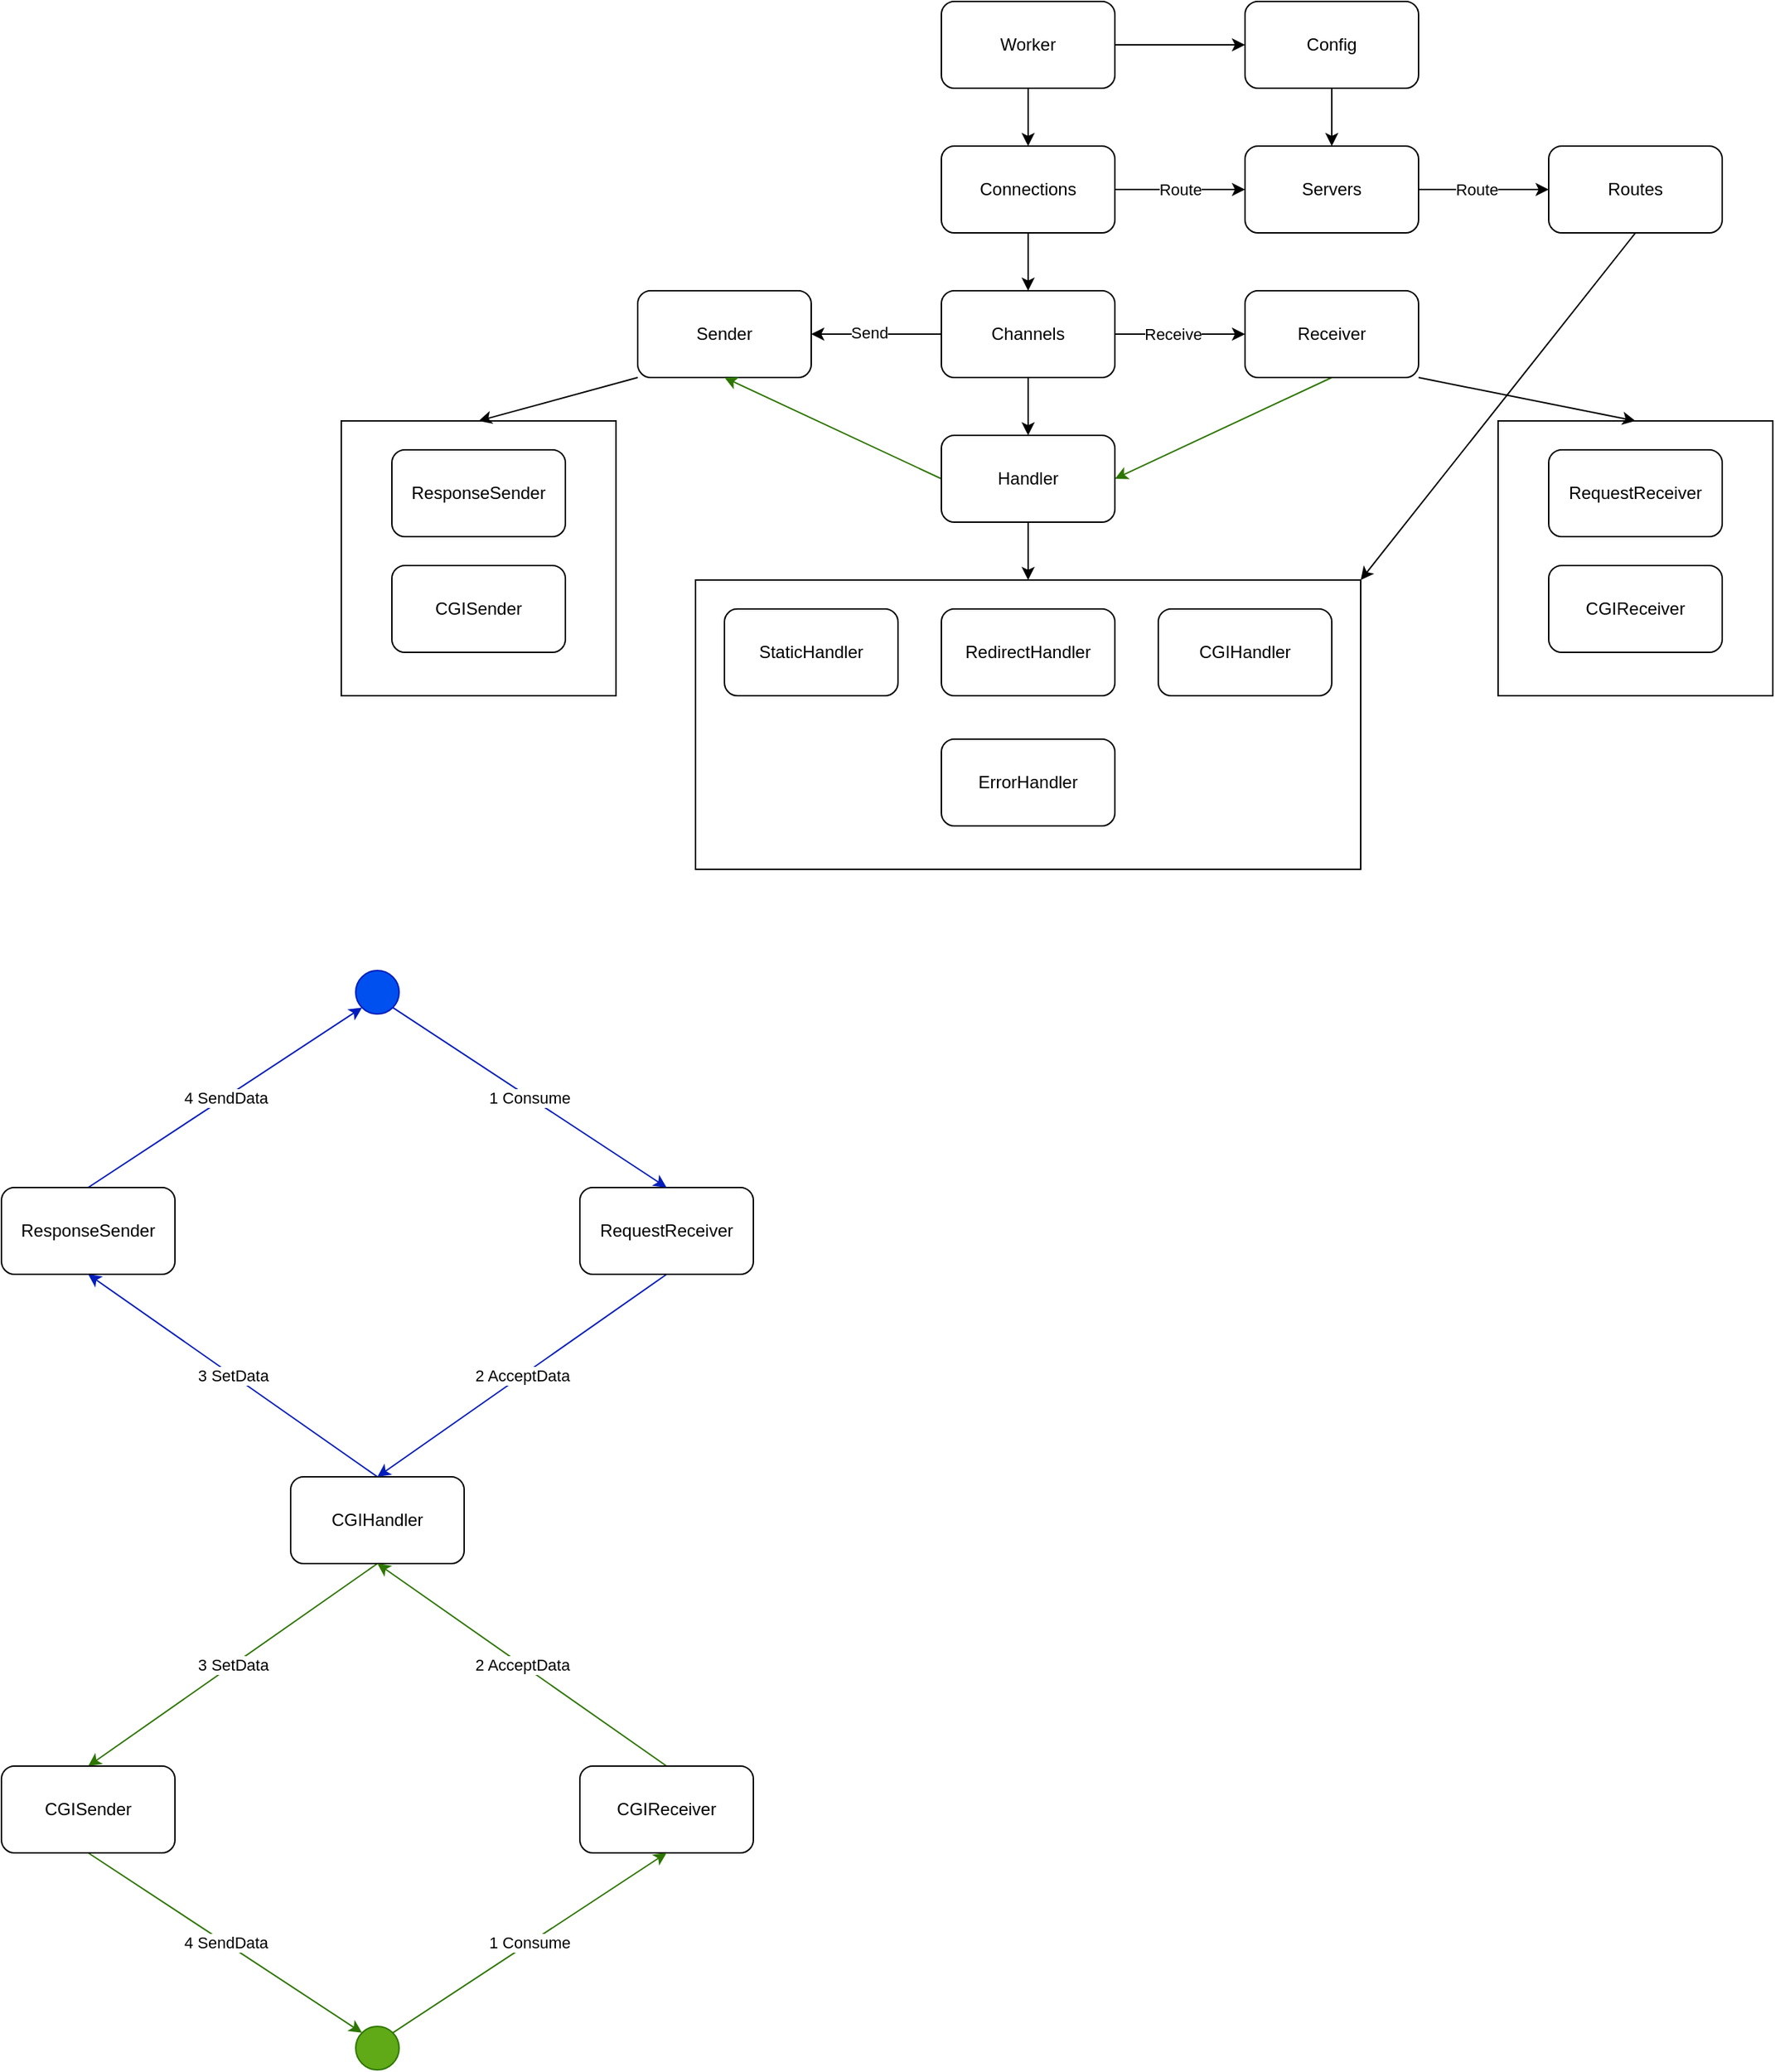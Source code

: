 <mxfile>
    <diagram id="IgEiIXed5rNUBtu3XrT_" name="Page-1">
        <mxGraphModel dx="1758" dy="793" grid="1" gridSize="10" guides="1" tooltips="1" connect="1" arrows="1" fold="1" page="1" pageScale="1" pageWidth="2000" pageHeight="2000" math="0" shadow="0">
            <root>
                <mxCell id="0"/>
                <mxCell id="1" parent="0"/>
                <mxCell id="25" value="" style="edgeStyle=none;html=1;" edge="1" parent="1" source="2" target="24">
                    <mxGeometry relative="1" as="geometry"/>
                </mxCell>
                <mxCell id="36" style="edgeStyle=none;html=1;exitX=0.5;exitY=1;exitDx=0;exitDy=0;" edge="1" parent="1" source="2" target="5">
                    <mxGeometry relative="1" as="geometry"/>
                </mxCell>
                <mxCell id="2" value="Worker" style="rounded=1;whiteSpace=wrap;html=1;" vertex="1" parent="1">
                    <mxGeometry x="770" y="140" width="120" height="60" as="geometry"/>
                </mxCell>
                <mxCell id="8" value="" style="edgeStyle=none;html=1;" edge="1" parent="1" source="5" target="7">
                    <mxGeometry relative="1" as="geometry"/>
                </mxCell>
                <mxCell id="10" value="Route" style="edgeStyle=none;html=1;" edge="1" parent="1" source="5" target="9">
                    <mxGeometry relative="1" as="geometry"/>
                </mxCell>
                <mxCell id="5" value="Connections" style="rounded=1;whiteSpace=wrap;html=1;" vertex="1" parent="1">
                    <mxGeometry x="770" y="240" width="120" height="60" as="geometry"/>
                </mxCell>
                <mxCell id="12" value="" style="edgeStyle=none;html=1;" edge="1" parent="1" source="7" target="11">
                    <mxGeometry relative="1" as="geometry"/>
                </mxCell>
                <mxCell id="21" value="Send" style="edgeLabel;html=1;align=center;verticalAlign=middle;resizable=0;points=[];" vertex="1" connectable="0" parent="12">
                    <mxGeometry x="0.111" y="-1" relative="1" as="geometry">
                        <mxPoint as="offset"/>
                    </mxGeometry>
                </mxCell>
                <mxCell id="14" value="" style="edgeStyle=none;html=1;" edge="1" parent="1" source="7" target="13">
                    <mxGeometry relative="1" as="geometry"/>
                </mxCell>
                <mxCell id="20" value="Receive" style="edgeLabel;html=1;align=center;verticalAlign=middle;resizable=0;points=[];" vertex="1" connectable="0" parent="14">
                    <mxGeometry x="-0.267" y="-3" relative="1" as="geometry">
                        <mxPoint x="7" y="-3" as="offset"/>
                    </mxGeometry>
                </mxCell>
                <mxCell id="16" value="" style="edgeStyle=none;html=1;" edge="1" parent="1" source="7" target="15">
                    <mxGeometry relative="1" as="geometry"/>
                </mxCell>
                <mxCell id="7" value="Channels" style="rounded=1;whiteSpace=wrap;html=1;" vertex="1" parent="1">
                    <mxGeometry x="770" y="340" width="120" height="60" as="geometry"/>
                </mxCell>
                <mxCell id="23" value="" style="edgeStyle=none;html=1;" edge="1" parent="1" source="9" target="22">
                    <mxGeometry relative="1" as="geometry"/>
                </mxCell>
                <mxCell id="29" value="Route" style="edgeLabel;html=1;align=center;verticalAlign=middle;resizable=0;points=[];" vertex="1" connectable="0" parent="23">
                    <mxGeometry x="-0.222" y="-3" relative="1" as="geometry">
                        <mxPoint x="5" y="-3" as="offset"/>
                    </mxGeometry>
                </mxCell>
                <mxCell id="9" value="Servers" style="whiteSpace=wrap;html=1;rounded=1;" vertex="1" parent="1">
                    <mxGeometry x="980" y="240" width="120" height="60" as="geometry"/>
                </mxCell>
                <mxCell id="48" style="edgeStyle=none;html=1;exitX=0;exitY=1;exitDx=0;exitDy=0;entryX=0.5;entryY=0;entryDx=0;entryDy=0;" edge="1" parent="1" source="11" target="47">
                    <mxGeometry relative="1" as="geometry"/>
                </mxCell>
                <mxCell id="11" value="Sender" style="whiteSpace=wrap;html=1;rounded=1;" vertex="1" parent="1">
                    <mxGeometry x="560" y="340" width="120" height="60" as="geometry"/>
                </mxCell>
                <mxCell id="17" style="edgeStyle=none;html=1;exitX=0.5;exitY=1;exitDx=0;exitDy=0;entryX=1;entryY=0.5;entryDx=0;entryDy=0;fillColor=#60a917;strokeColor=#2D7600;" edge="1" parent="1" source="13" target="15">
                    <mxGeometry relative="1" as="geometry"/>
                </mxCell>
                <mxCell id="44" style="edgeStyle=none;html=1;exitX=1;exitY=1;exitDx=0;exitDy=0;entryX=0.5;entryY=0;entryDx=0;entryDy=0;" edge="1" parent="1" source="13" target="43">
                    <mxGeometry relative="1" as="geometry">
                        <mxPoint x="1250" y="430" as="targetPoint"/>
                    </mxGeometry>
                </mxCell>
                <mxCell id="13" value="Receiver" style="rounded=1;whiteSpace=wrap;html=1;" vertex="1" parent="1">
                    <mxGeometry x="980" y="340" width="120" height="60" as="geometry"/>
                </mxCell>
                <mxCell id="18" style="edgeStyle=none;html=1;entryX=0.5;entryY=1;entryDx=0;entryDy=0;exitX=0;exitY=0.5;exitDx=0;exitDy=0;fillColor=#60a917;strokeColor=#2D7600;" edge="1" parent="1" source="15" target="11">
                    <mxGeometry relative="1" as="geometry"/>
                </mxCell>
                <mxCell id="39" value="" style="edgeStyle=none;html=1;" edge="1" parent="1" source="15" target="38">
                    <mxGeometry relative="1" as="geometry"/>
                </mxCell>
                <mxCell id="15" value="Handler" style="rounded=1;whiteSpace=wrap;html=1;" vertex="1" parent="1">
                    <mxGeometry x="770" y="440" width="120" height="60" as="geometry"/>
                </mxCell>
                <mxCell id="37" style="edgeStyle=none;html=1;exitX=0.5;exitY=1;exitDx=0;exitDy=0;entryX=1;entryY=0;entryDx=0;entryDy=0;" edge="1" parent="1" source="22" target="38">
                    <mxGeometry relative="1" as="geometry">
                        <mxPoint x="1070" y="550" as="targetPoint"/>
                    </mxGeometry>
                </mxCell>
                <mxCell id="22" value="Routes" style="whiteSpace=wrap;html=1;rounded=1;" vertex="1" parent="1">
                    <mxGeometry x="1190" y="240" width="120" height="60" as="geometry"/>
                </mxCell>
                <mxCell id="28" style="edgeStyle=none;html=1;exitX=0.5;exitY=1;exitDx=0;exitDy=0;entryX=0.5;entryY=0;entryDx=0;entryDy=0;" edge="1" parent="1" source="24" target="9">
                    <mxGeometry relative="1" as="geometry"/>
                </mxCell>
                <mxCell id="24" value="Config" style="rounded=1;whiteSpace=wrap;html=1;" vertex="1" parent="1">
                    <mxGeometry x="980" y="140" width="120" height="60" as="geometry"/>
                </mxCell>
                <mxCell id="30" value="StaticHandler" style="whiteSpace=wrap;html=1;rounded=1;" vertex="1" parent="1">
                    <mxGeometry x="620" y="560" width="120" height="60" as="geometry"/>
                </mxCell>
                <mxCell id="32" value="RedirectHandler" style="whiteSpace=wrap;html=1;rounded=1;" vertex="1" parent="1">
                    <mxGeometry x="770" y="560" width="120" height="60" as="geometry"/>
                </mxCell>
                <mxCell id="34" value="ErrorHandler" style="whiteSpace=wrap;html=1;rounded=1;" vertex="1" parent="1">
                    <mxGeometry x="770" y="650" width="120" height="60" as="geometry"/>
                </mxCell>
                <mxCell id="35" value="CGIHandler" style="whiteSpace=wrap;html=1;rounded=1;" vertex="1" parent="1">
                    <mxGeometry x="920" y="560" width="120" height="60" as="geometry"/>
                </mxCell>
                <mxCell id="38" value="" style="rounded=0;whiteSpace=wrap;html=1;fillColor=none;" vertex="1" parent="1">
                    <mxGeometry x="600" y="540" width="460" height="200" as="geometry"/>
                </mxCell>
                <mxCell id="40" value="RequestReceiver" style="whiteSpace=wrap;html=1;rounded=1;" vertex="1" parent="1">
                    <mxGeometry x="1190" y="450" width="120" height="60" as="geometry"/>
                </mxCell>
                <mxCell id="42" value="CGIReceiver" style="whiteSpace=wrap;html=1;rounded=1;" vertex="1" parent="1">
                    <mxGeometry x="1190" y="530" width="120" height="60" as="geometry"/>
                </mxCell>
                <mxCell id="43" value="" style="whiteSpace=wrap;html=1;aspect=fixed;fillColor=none;" vertex="1" parent="1">
                    <mxGeometry x="1155" y="430" width="190" height="190" as="geometry"/>
                </mxCell>
                <mxCell id="45" value="ResponseSender" style="whiteSpace=wrap;html=1;rounded=1;" vertex="1" parent="1">
                    <mxGeometry x="390" y="450" width="120" height="60" as="geometry"/>
                </mxCell>
                <mxCell id="46" value="CGISender" style="whiteSpace=wrap;html=1;rounded=1;" vertex="1" parent="1">
                    <mxGeometry x="390" y="530" width="120" height="60" as="geometry"/>
                </mxCell>
                <mxCell id="47" value="" style="whiteSpace=wrap;html=1;aspect=fixed;fillColor=none;" vertex="1" parent="1">
                    <mxGeometry x="355" y="430" width="190" height="190" as="geometry"/>
                </mxCell>
                <mxCell id="60" value="3 SetData" style="edgeStyle=none;html=1;exitX=0.5;exitY=0;exitDx=0;exitDy=0;entryX=0.5;entryY=1;entryDx=0;entryDy=0;fillColor=#0050ef;strokeColor=#001DBC;" edge="1" parent="1" source="49" target="52">
                    <mxGeometry relative="1" as="geometry"/>
                </mxCell>
                <mxCell id="62" value="3 SetData" style="edgeStyle=none;html=1;exitX=0.5;exitY=1;exitDx=0;exitDy=0;entryX=0.5;entryY=0;entryDx=0;entryDy=0;fillColor=#60a917;strokeColor=#2D7600;" edge="1" parent="1" source="49" target="51">
                    <mxGeometry relative="1" as="geometry">
                        <Array as="points"/>
                    </mxGeometry>
                </mxCell>
                <mxCell id="49" value="CGIHandler" style="whiteSpace=wrap;html=1;rounded=1;" vertex="1" parent="1">
                    <mxGeometry x="320" y="1160" width="120" height="60" as="geometry"/>
                </mxCell>
                <mxCell id="59" value="2 AcceptData" style="edgeStyle=none;html=1;exitX=0.5;exitY=0;exitDx=0;exitDy=0;entryX=0.5;entryY=1;entryDx=0;entryDy=0;fillColor=#60a917;strokeColor=#2D7600;" edge="1" parent="1" source="50" target="49">
                    <mxGeometry relative="1" as="geometry"/>
                </mxCell>
                <mxCell id="50" value="CGIReceiver" style="whiteSpace=wrap;html=1;rounded=1;" vertex="1" parent="1">
                    <mxGeometry x="520" y="1360" width="120" height="60" as="geometry"/>
                </mxCell>
                <mxCell id="63" value="4 SendData" style="edgeStyle=none;html=1;exitX=0.5;exitY=1;exitDx=0;exitDy=0;entryX=0;entryY=0;entryDx=0;entryDy=0;fillColor=#60a917;strokeColor=#2D7600;" edge="1" parent="1" source="51" target="55">
                    <mxGeometry relative="1" as="geometry"/>
                </mxCell>
                <mxCell id="51" value="CGISender" style="whiteSpace=wrap;html=1;rounded=1;" vertex="1" parent="1">
                    <mxGeometry x="120" y="1360" width="120" height="60" as="geometry"/>
                </mxCell>
                <mxCell id="61" value="4 SendData" style="edgeStyle=none;html=1;exitX=0.5;exitY=0;exitDx=0;exitDy=0;entryX=0;entryY=1;entryDx=0;entryDy=0;fillColor=#0050ef;strokeColor=#001DBC;" edge="1" parent="1" source="52" target="54">
                    <mxGeometry relative="1" as="geometry"/>
                </mxCell>
                <mxCell id="52" value="ResponseSender" style="whiteSpace=wrap;html=1;rounded=1;" vertex="1" parent="1">
                    <mxGeometry x="120" y="960" width="120" height="60" as="geometry"/>
                </mxCell>
                <mxCell id="57" value="2 AcceptData" style="edgeStyle=none;html=1;exitX=0.5;exitY=1;exitDx=0;exitDy=0;entryX=0.5;entryY=0;entryDx=0;entryDy=0;fillColor=#0050ef;strokeColor=#001DBC;" edge="1" parent="1" source="53" target="49">
                    <mxGeometry relative="1" as="geometry"/>
                </mxCell>
                <mxCell id="53" value="RequestReceiver" style="whiteSpace=wrap;html=1;rounded=1;" vertex="1" parent="1">
                    <mxGeometry x="520" y="960" width="120" height="60" as="geometry"/>
                </mxCell>
                <mxCell id="56" value="1 Consume" style="edgeStyle=none;html=1;exitX=1;exitY=1;exitDx=0;exitDy=0;entryX=0.5;entryY=0;entryDx=0;entryDy=0;fillColor=#0050ef;strokeColor=#001DBC;" edge="1" parent="1" source="54" target="53">
                    <mxGeometry relative="1" as="geometry"/>
                </mxCell>
                <mxCell id="54" value="" style="ellipse;whiteSpace=wrap;html=1;aspect=fixed;fillColor=#0050ef;fontColor=#ffffff;strokeColor=#001DBC;" vertex="1" parent="1">
                    <mxGeometry x="365" y="810" width="30" height="30" as="geometry"/>
                </mxCell>
                <mxCell id="58" value="1 Consume" style="edgeStyle=none;html=1;exitX=1;exitY=0;exitDx=0;exitDy=0;entryX=0.5;entryY=1;entryDx=0;entryDy=0;fillColor=#60a917;strokeColor=#2D7600;" edge="1" parent="1" source="55" target="50">
                    <mxGeometry relative="1" as="geometry"/>
                </mxCell>
                <mxCell id="55" value="" style="ellipse;whiteSpace=wrap;html=1;aspect=fixed;fillColor=#60a917;fontColor=#ffffff;strokeColor=#2D7600;" vertex="1" parent="1">
                    <mxGeometry x="365" y="1540" width="30" height="30" as="geometry"/>
                </mxCell>
            </root>
        </mxGraphModel>
    </diagram>
</mxfile>